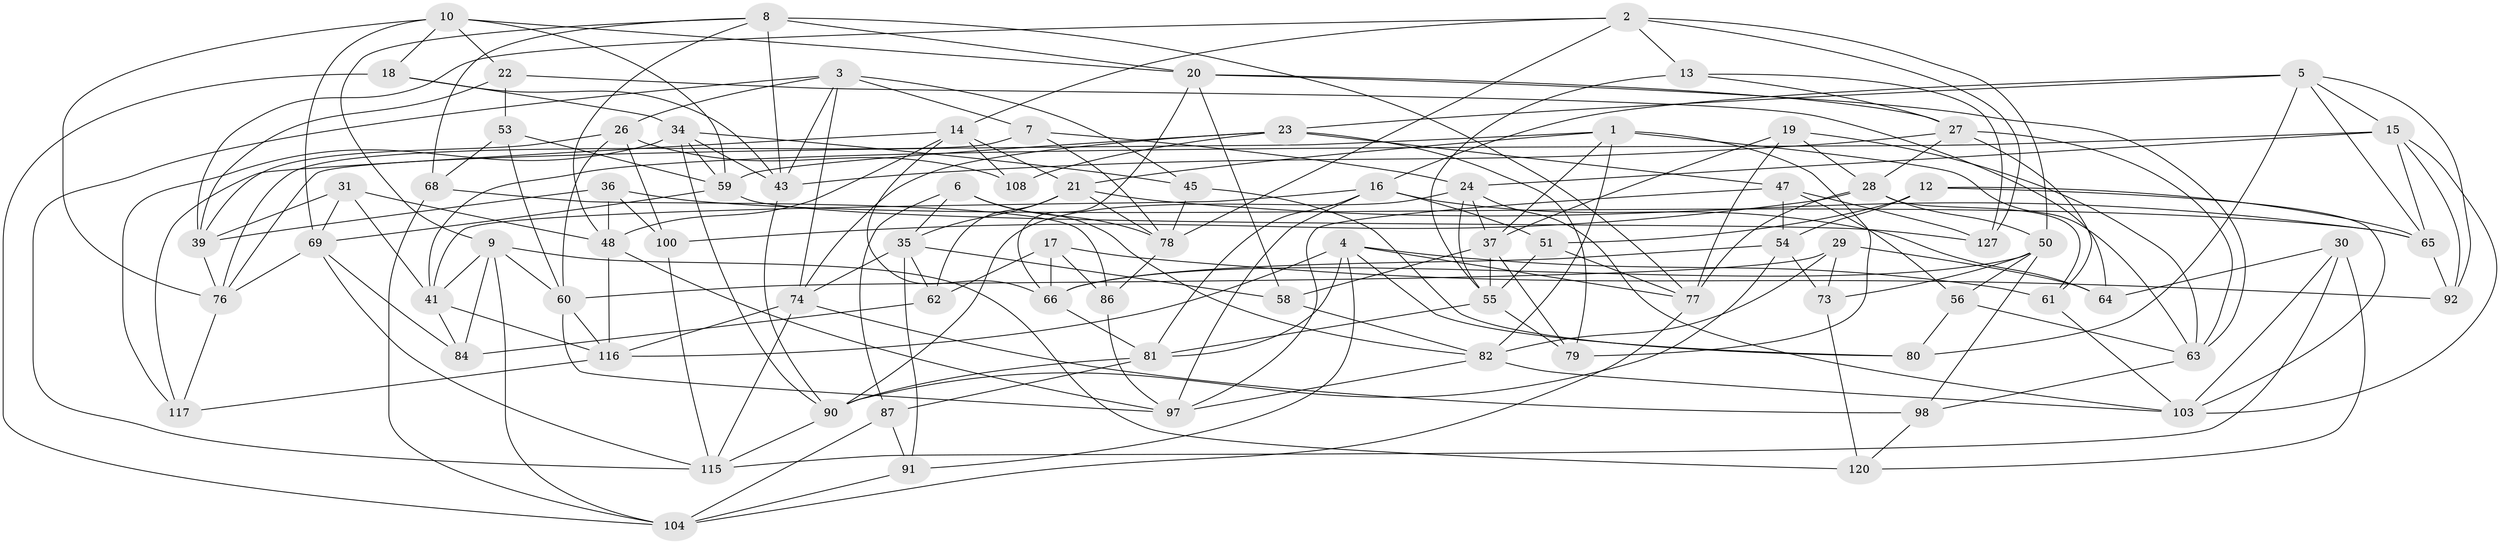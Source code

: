 // original degree distribution, {4: 1.0}
// Generated by graph-tools (version 1.1) at 2025/42/03/06/25 10:42:18]
// undirected, 82 vertices, 209 edges
graph export_dot {
graph [start="1"]
  node [color=gray90,style=filled];
  1 [super="+83"];
  2 [super="+11"];
  3 [super="+70"];
  4 [super="+38"];
  5 [super="+25"];
  6;
  7;
  8 [super="+107"];
  9 [super="+46"];
  10 [super="+32"];
  12;
  13;
  14 [super="+123"];
  15 [super="+42"];
  16 [super="+93"];
  17;
  18;
  19;
  20 [super="+52"];
  21 [super="+119"];
  22;
  23 [super="+110"];
  24 [super="+75"];
  26 [super="+99"];
  27 [super="+40"];
  28 [super="+33"];
  29;
  30;
  31;
  34 [super="+122"];
  35 [super="+67"];
  36;
  37 [super="+71"];
  39 [super="+44"];
  41 [super="+89"];
  43 [super="+57"];
  45;
  47 [super="+109"];
  48 [super="+49"];
  50 [super="+85"];
  51;
  53;
  54 [super="+96"];
  55 [super="+95"];
  56;
  58;
  59 [super="+88"];
  60 [super="+113"];
  61;
  62;
  63 [super="+125"];
  64;
  65 [super="+102"];
  66 [super="+72"];
  68;
  69 [super="+114"];
  73;
  74 [super="+124"];
  76 [super="+101"];
  77 [super="+105"];
  78 [super="+112"];
  79;
  80;
  81 [super="+94"];
  82 [super="+111"];
  84;
  86;
  87;
  90 [super="+118"];
  91;
  92;
  97 [super="+126"];
  98;
  100;
  103 [super="+128"];
  104 [super="+106"];
  108;
  115 [super="+129"];
  116 [super="+121"];
  117;
  120;
  127;
  1 -- 21;
  1 -- 37;
  1 -- 82;
  1 -- 76;
  1 -- 79;
  1 -- 63;
  2 -- 50;
  2 -- 127;
  2 -- 14;
  2 -- 13;
  2 -- 78;
  2 -- 39;
  3 -- 115;
  3 -- 43;
  3 -- 74;
  3 -- 45;
  3 -- 7;
  3 -- 26;
  4 -- 91;
  4 -- 80;
  4 -- 61;
  4 -- 77;
  4 -- 116;
  4 -- 81;
  5 -- 92;
  5 -- 15;
  5 -- 80;
  5 -- 65;
  5 -- 23;
  5 -- 16;
  6 -- 35;
  6 -- 87;
  6 -- 82;
  6 -- 78;
  7 -- 78;
  7 -- 24;
  7 -- 76;
  8 -- 68;
  8 -- 20;
  8 -- 9;
  8 -- 48;
  8 -- 43;
  8 -- 77;
  9 -- 60;
  9 -- 84;
  9 -- 120;
  9 -- 104;
  9 -- 41;
  10 -- 22;
  10 -- 18;
  10 -- 69;
  10 -- 76;
  10 -- 20;
  10 -- 59;
  12 -- 65;
  12 -- 51;
  12 -- 54;
  12 -- 103;
  13 -- 127;
  13 -- 27;
  13 -- 55;
  14 -- 66;
  14 -- 117;
  14 -- 108;
  14 -- 21;
  14 -- 48;
  15 -- 65;
  15 -- 103;
  15 -- 24;
  15 -- 92;
  15 -- 41;
  16 -- 41;
  16 -- 81;
  16 -- 64;
  16 -- 51;
  16 -- 97;
  17 -- 62;
  17 -- 92;
  17 -- 86;
  17 -- 66;
  18 -- 43;
  18 -- 34;
  18 -- 104;
  19 -- 37;
  19 -- 28;
  19 -- 63;
  19 -- 77;
  20 -- 58;
  20 -- 63;
  20 -- 27;
  20 -- 66;
  21 -- 35;
  21 -- 65;
  21 -- 62;
  21 -- 78;
  22 -- 53;
  22 -- 64;
  22 -- 39;
  23 -- 74;
  23 -- 79;
  23 -- 108;
  23 -- 47;
  23 -- 59;
  24 -- 103;
  24 -- 55;
  24 -- 90;
  24 -- 37;
  26 -- 108 [weight=2];
  26 -- 60;
  26 -- 39;
  26 -- 100;
  27 -- 61;
  27 -- 43;
  27 -- 28;
  27 -- 63;
  28 -- 61;
  28 -- 100;
  28 -- 77;
  28 -- 50;
  29 -- 64;
  29 -- 73;
  29 -- 82;
  29 -- 60;
  30 -- 103;
  30 -- 120;
  30 -- 64;
  30 -- 115;
  31 -- 39;
  31 -- 48;
  31 -- 69;
  31 -- 41;
  34 -- 59;
  34 -- 117;
  34 -- 45;
  34 -- 43;
  34 -- 90;
  35 -- 74;
  35 -- 91;
  35 -- 58;
  35 -- 62;
  36 -- 100;
  36 -- 65;
  36 -- 48;
  36 -- 39;
  37 -- 58;
  37 -- 79;
  37 -- 55;
  39 -- 76;
  41 -- 84;
  41 -- 116;
  43 -- 90;
  45 -- 80;
  45 -- 78;
  47 -- 54 [weight=2];
  47 -- 127;
  47 -- 56;
  47 -- 97;
  48 -- 97;
  48 -- 116;
  50 -- 56;
  50 -- 98;
  50 -- 73;
  50 -- 66;
  51 -- 55;
  51 -- 77;
  53 -- 68;
  53 -- 59;
  53 -- 60;
  54 -- 73;
  54 -- 90;
  54 -- 66;
  55 -- 81;
  55 -- 79;
  56 -- 80;
  56 -- 63;
  58 -- 82;
  59 -- 127;
  59 -- 69;
  60 -- 116;
  60 -- 97;
  61 -- 103;
  62 -- 84;
  63 -- 98;
  65 -- 92;
  66 -- 81;
  68 -- 86;
  68 -- 104;
  69 -- 76;
  69 -- 84;
  69 -- 115;
  73 -- 120;
  74 -- 116;
  74 -- 98;
  74 -- 115;
  76 -- 117;
  77 -- 104;
  78 -- 86;
  81 -- 90;
  81 -- 87;
  82 -- 97;
  82 -- 103;
  86 -- 97;
  87 -- 91;
  87 -- 104;
  90 -- 115;
  91 -- 104;
  98 -- 120;
  100 -- 115;
  116 -- 117;
}
